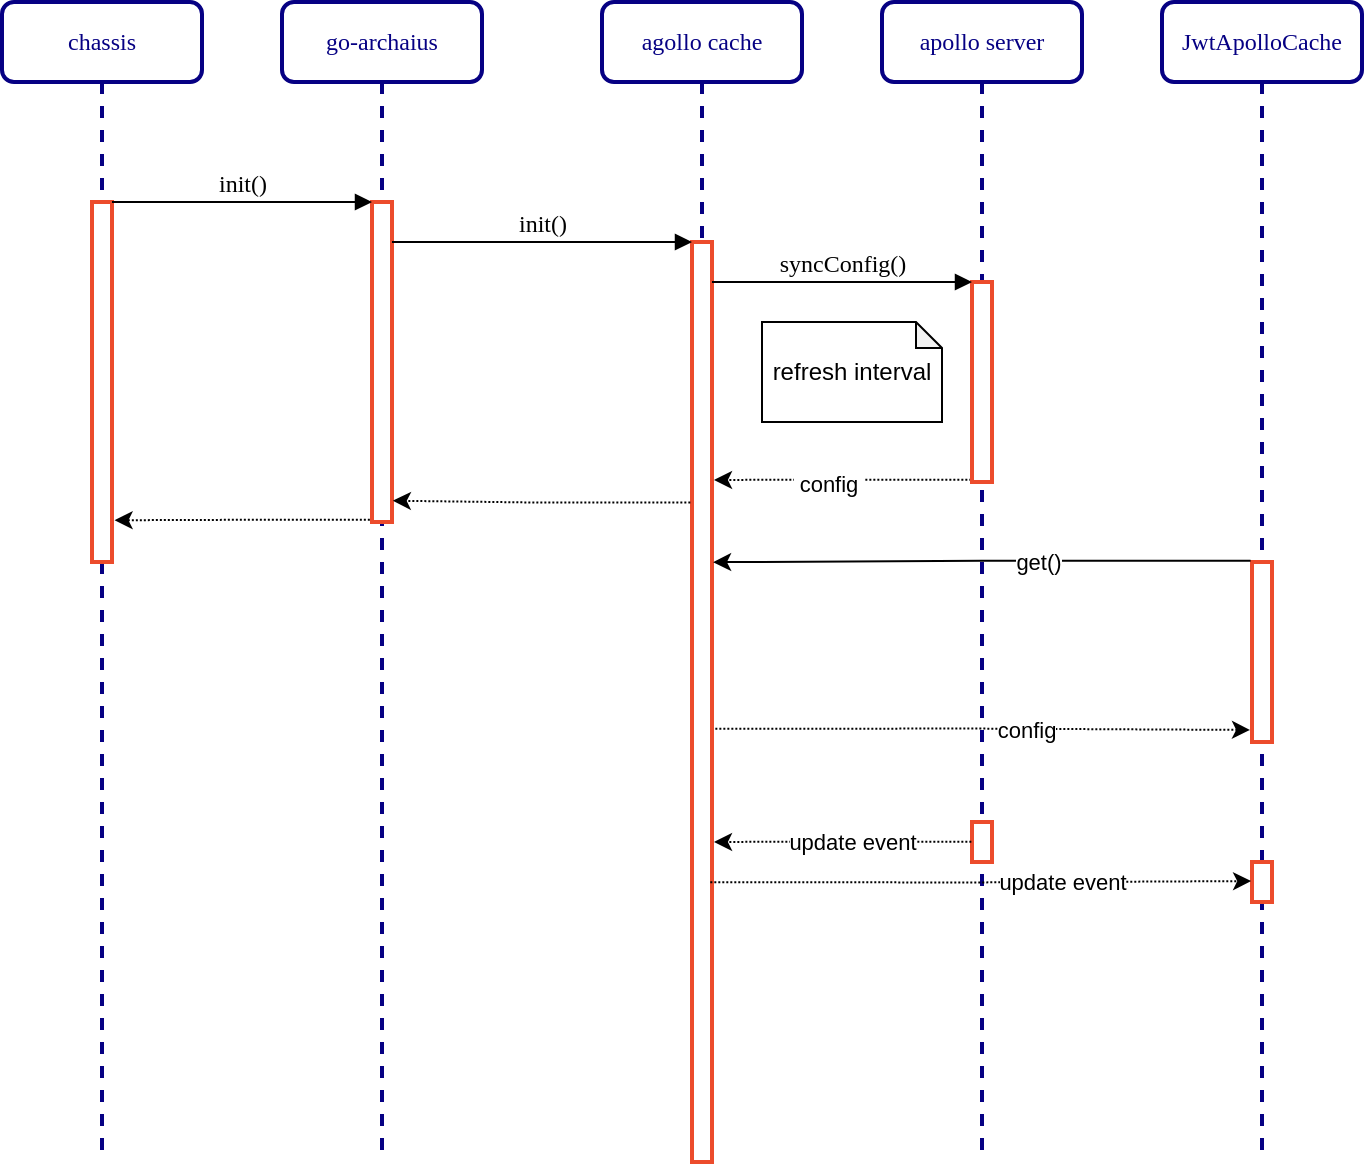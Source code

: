 <mxfile version="16.6.4" type="github">
  <diagram name="Page-1" id="13e1069c-82ec-6db2-03f1-153e76fe0fe0">
    <mxGraphModel dx="1038" dy="590" grid="0" gridSize="10" guides="1" tooltips="1" connect="1" arrows="1" fold="1" page="1" pageScale="1" pageWidth="1100" pageHeight="850" background="none" math="0" shadow="0">
      <root>
        <mxCell id="0" />
        <mxCell id="1" parent="0" />
        <mxCell id="7baba1c4bc27f4b0-2" value="go-archaius" style="shape=umlLifeline;perimeter=lifelinePerimeter;whiteSpace=wrap;html=1;container=1;collapsible=0;recursiveResize=0;outlineConnect=0;rounded=1;shadow=0;comic=0;labelBackgroundColor=none;strokeWidth=2;fontFamily=Verdana;fontSize=12;align=center;strokeColor=#060083;fontColor=#060083;" parent="1" vertex="1">
          <mxGeometry x="240" y="80" width="100" height="580" as="geometry" />
        </mxCell>
        <mxCell id="7baba1c4bc27f4b0-10" value="" style="html=1;points=[];perimeter=orthogonalPerimeter;rounded=0;shadow=0;comic=0;labelBackgroundColor=none;strokeWidth=2;fontFamily=Verdana;fontSize=12;align=center;strokeColor=#EC4C2C;" parent="7baba1c4bc27f4b0-2" vertex="1">
          <mxGeometry x="45" y="100" width="10" height="160" as="geometry" />
        </mxCell>
        <mxCell id="7baba1c4bc27f4b0-3" value="agollo cache" style="shape=umlLifeline;perimeter=lifelinePerimeter;whiteSpace=wrap;html=1;container=1;collapsible=0;recursiveResize=0;outlineConnect=0;rounded=1;shadow=0;comic=0;labelBackgroundColor=none;strokeWidth=2;fontFamily=Verdana;fontSize=12;align=center;strokeColor=#060083;fontColor=#060083;" parent="1" vertex="1">
          <mxGeometry x="400" y="80" width="100" height="580" as="geometry" />
        </mxCell>
        <mxCell id="7baba1c4bc27f4b0-13" value="" style="html=1;points=[];perimeter=orthogonalPerimeter;rounded=0;shadow=0;comic=0;labelBackgroundColor=none;strokeWidth=2;fontFamily=Verdana;fontSize=12;align=center;strokeColor=#EC4C2C;" parent="7baba1c4bc27f4b0-3" vertex="1">
          <mxGeometry x="45" y="120" width="10" height="460" as="geometry" />
        </mxCell>
        <mxCell id="7baba1c4bc27f4b0-4" value="apollo server" style="shape=umlLifeline;perimeter=lifelinePerimeter;whiteSpace=wrap;html=1;container=1;collapsible=0;recursiveResize=0;outlineConnect=0;rounded=1;shadow=0;comic=0;labelBackgroundColor=none;strokeWidth=2;fontFamily=Verdana;fontSize=12;align=center;strokeColor=#060083;fontColor=#060083;" parent="1" vertex="1">
          <mxGeometry x="540" y="80" width="100" height="580" as="geometry" />
        </mxCell>
        <mxCell id="gveuww5ipjgfqFw71CMf-23" value="" style="html=1;points=[];perimeter=orthogonalPerimeter;rounded=0;shadow=0;comic=0;labelBackgroundColor=none;strokeWidth=2;fontFamily=Verdana;fontSize=12;align=center;strokeColor=#EC4C2C;" vertex="1" parent="7baba1c4bc27f4b0-4">
          <mxGeometry x="45" y="410" width="10" height="20" as="geometry" />
        </mxCell>
        <mxCell id="gveuww5ipjgfqFw71CMf-21" style="edgeStyle=orthogonalEdgeStyle;rounded=0;orthogonalLoop=1;jettySize=auto;html=1;exitX=-0.033;exitY=0.989;exitDx=0;exitDy=0;exitPerimeter=0;dashed=1;dashPattern=1 1;" edge="1" parent="7baba1c4bc27f4b0-4">
          <mxGeometry relative="1" as="geometry">
            <mxPoint x="-84" y="420.0" as="targetPoint" />
            <Array as="points">
              <mxPoint x="-60" y="420" />
              <mxPoint x="-60" y="420" />
            </Array>
            <mxPoint x="44.67" y="419.9" as="sourcePoint" />
          </mxGeometry>
        </mxCell>
        <mxCell id="gveuww5ipjgfqFw71CMf-22" value="update event" style="edgeLabel;html=1;align=center;verticalAlign=middle;resizable=0;points=[];" vertex="1" connectable="0" parent="gveuww5ipjgfqFw71CMf-21">
          <mxGeometry x="0.113" y="2" relative="1" as="geometry">
            <mxPoint x="12" y="-2" as="offset" />
          </mxGeometry>
        </mxCell>
        <mxCell id="7baba1c4bc27f4b0-5" value="JwtApolloCache" style="shape=umlLifeline;perimeter=lifelinePerimeter;whiteSpace=wrap;html=1;container=1;collapsible=0;recursiveResize=0;outlineConnect=0;rounded=1;shadow=0;comic=0;labelBackgroundColor=none;strokeWidth=2;fontFamily=Verdana;fontSize=12;align=center;strokeColor=#060083;fontColor=#060083;" parent="1" vertex="1">
          <mxGeometry x="680" y="80" width="100" height="580" as="geometry" />
        </mxCell>
        <mxCell id="gveuww5ipjgfqFw71CMf-5" value="" style="html=1;points=[];perimeter=orthogonalPerimeter;rounded=0;shadow=0;comic=0;labelBackgroundColor=none;strokeWidth=2;fontFamily=Verdana;fontSize=12;align=center;strokeColor=#EC4C2C;" vertex="1" parent="7baba1c4bc27f4b0-5">
          <mxGeometry x="45" y="280" width="10" height="90" as="geometry" />
        </mxCell>
        <mxCell id="gveuww5ipjgfqFw71CMf-27" value="" style="html=1;points=[];perimeter=orthogonalPerimeter;rounded=0;shadow=0;comic=0;labelBackgroundColor=none;strokeWidth=2;fontFamily=Verdana;fontSize=12;align=center;strokeColor=#EC4C2C;" vertex="1" parent="7baba1c4bc27f4b0-5">
          <mxGeometry x="45" y="430" width="10" height="20" as="geometry" />
        </mxCell>
        <mxCell id="7baba1c4bc27f4b0-8" value="chassis" style="shape=umlLifeline;perimeter=lifelinePerimeter;whiteSpace=wrap;html=1;container=1;collapsible=0;recursiveResize=0;outlineConnect=0;rounded=1;shadow=0;comic=0;labelBackgroundColor=none;strokeWidth=2;fontFamily=Verdana;fontSize=12;align=center;strokeColor=#060083;fontColor=#060083;" parent="1" vertex="1">
          <mxGeometry x="100" y="80" width="100" height="580" as="geometry" />
        </mxCell>
        <mxCell id="7baba1c4bc27f4b0-9" value="" style="html=1;points=[];perimeter=orthogonalPerimeter;rounded=0;shadow=0;comic=0;labelBackgroundColor=none;strokeWidth=2;fontFamily=Verdana;fontSize=12;align=center;fontColor=#FFFFFF;strokeColor=#EC4C2C;" parent="7baba1c4bc27f4b0-8" vertex="1">
          <mxGeometry x="45" y="100" width="10" height="180" as="geometry" />
        </mxCell>
        <mxCell id="gveuww5ipjgfqFw71CMf-2" style="edgeStyle=orthogonalEdgeStyle;rounded=0;orthogonalLoop=1;jettySize=auto;html=1;exitX=-0.033;exitY=0.989;exitDx=0;exitDy=0;exitPerimeter=0;dashed=1;dashPattern=1 1;" edge="1" parent="1" source="7baba1c4bc27f4b0-16">
          <mxGeometry relative="1" as="geometry">
            <mxPoint x="456" y="319" as="targetPoint" />
            <Array as="points">
              <mxPoint x="480" y="319" />
              <mxPoint x="480" y="319" />
            </Array>
          </mxGeometry>
        </mxCell>
        <mxCell id="gveuww5ipjgfqFw71CMf-7" value="&amp;nbsp;config&amp;nbsp;" style="edgeLabel;html=1;align=center;verticalAlign=middle;resizable=0;points=[];" vertex="1" connectable="0" parent="gveuww5ipjgfqFw71CMf-2">
          <mxGeometry x="0.113" y="2" relative="1" as="geometry">
            <mxPoint as="offset" />
          </mxGeometry>
        </mxCell>
        <mxCell id="7baba1c4bc27f4b0-16" value="" style="html=1;points=[];perimeter=orthogonalPerimeter;rounded=0;shadow=0;comic=0;labelBackgroundColor=none;strokeWidth=2;fontFamily=Verdana;fontSize=12;align=center;strokeColor=#EC4C2C;" parent="1" vertex="1">
          <mxGeometry x="585" y="220" width="10" height="100" as="geometry" />
        </mxCell>
        <mxCell id="7baba1c4bc27f4b0-17" value="syncConfig()" style="html=1;verticalAlign=bottom;endArrow=block;labelBackgroundColor=none;fontFamily=Verdana;fontSize=12;edgeStyle=elbowEdgeStyle;elbow=vertical;" parent="1" source="7baba1c4bc27f4b0-13" target="7baba1c4bc27f4b0-16" edge="1">
          <mxGeometry relative="1" as="geometry">
            <mxPoint x="510" y="220" as="sourcePoint" />
            <Array as="points">
              <mxPoint x="460" y="220" />
            </Array>
          </mxGeometry>
        </mxCell>
        <mxCell id="7baba1c4bc27f4b0-11" value="init()" style="html=1;verticalAlign=bottom;endArrow=block;entryX=0;entryY=0;labelBackgroundColor=none;fontFamily=Verdana;fontSize=12;edgeStyle=elbowEdgeStyle;elbow=vertical;" parent="1" source="7baba1c4bc27f4b0-9" target="7baba1c4bc27f4b0-10" edge="1">
          <mxGeometry relative="1" as="geometry">
            <mxPoint x="220" y="190" as="sourcePoint" />
          </mxGeometry>
        </mxCell>
        <mxCell id="7baba1c4bc27f4b0-14" value="init()" style="html=1;verticalAlign=bottom;endArrow=block;entryX=0;entryY=0;labelBackgroundColor=none;fontFamily=Verdana;fontSize=12;edgeStyle=elbowEdgeStyle;elbow=vertical;" parent="1" source="7baba1c4bc27f4b0-10" target="7baba1c4bc27f4b0-13" edge="1">
          <mxGeometry relative="1" as="geometry">
            <mxPoint x="370" y="200" as="sourcePoint" />
          </mxGeometry>
        </mxCell>
        <mxCell id="gveuww5ipjgfqFw71CMf-4" style="edgeStyle=orthogonalEdgeStyle;rounded=0;orthogonalLoop=1;jettySize=auto;html=1;exitX=-0.108;exitY=0.993;exitDx=0;exitDy=0;exitPerimeter=0;entryX=1.129;entryY=0.884;entryDx=0;entryDy=0;entryPerimeter=0;dashed=1;dashPattern=1 1;" edge="1" parent="1" source="7baba1c4bc27f4b0-10" target="7baba1c4bc27f4b0-9">
          <mxGeometry relative="1" as="geometry" />
        </mxCell>
        <mxCell id="gveuww5ipjgfqFw71CMf-11" style="edgeStyle=orthogonalEdgeStyle;orthogonalLoop=1;jettySize=auto;html=1;entryX=1.042;entryY=0.996;entryDx=0;entryDy=0;entryPerimeter=0;rounded=0;exitX=-0.083;exitY=0.305;exitDx=0;exitDy=0;exitPerimeter=0;dashed=1;dashPattern=1 1;" edge="1" parent="1">
          <mxGeometry relative="1" as="geometry">
            <mxPoint x="444.17" y="330.3" as="sourcePoint" />
            <mxPoint x="295.42" y="329.36" as="targetPoint" />
            <Array as="points">
              <mxPoint x="370" y="330" />
              <mxPoint x="295" y="330" />
            </Array>
          </mxGeometry>
        </mxCell>
        <mxCell id="gveuww5ipjgfqFw71CMf-13" style="edgeStyle=orthogonalEdgeStyle;rounded=0;orthogonalLoop=1;jettySize=auto;html=1;entryX=1.055;entryY=0.348;entryDx=0;entryDy=0;entryPerimeter=0;exitX=-0.071;exitY=-0.007;exitDx=0;exitDy=0;exitPerimeter=0;" edge="1" parent="1" source="gveuww5ipjgfqFw71CMf-5" target="7baba1c4bc27f4b0-13">
          <mxGeometry relative="1" as="geometry">
            <Array as="points">
              <mxPoint x="590" y="359" />
            </Array>
          </mxGeometry>
        </mxCell>
        <mxCell id="gveuww5ipjgfqFw71CMf-14" value="get()" style="edgeLabel;html=1;align=center;verticalAlign=middle;resizable=0;points=[];" vertex="1" connectable="0" parent="gveuww5ipjgfqFw71CMf-13">
          <mxGeometry x="-0.204" relative="1" as="geometry">
            <mxPoint as="offset" />
          </mxGeometry>
        </mxCell>
        <mxCell id="gveuww5ipjgfqFw71CMf-15" style="edgeStyle=orthogonalEdgeStyle;rounded=0;orthogonalLoop=1;jettySize=auto;html=1;entryX=-0.1;entryY=0.933;entryDx=0;entryDy=0;entryPerimeter=0;exitX=1.167;exitY=0.529;exitDx=0;exitDy=0;exitPerimeter=0;dashed=1;dashPattern=1 1;" edge="1" parent="1" source="7baba1c4bc27f4b0-13" target="gveuww5ipjgfqFw71CMf-5">
          <mxGeometry relative="1" as="geometry" />
        </mxCell>
        <mxCell id="gveuww5ipjgfqFw71CMf-16" value="config" style="edgeLabel;html=1;align=center;verticalAlign=middle;resizable=0;points=[];" vertex="1" connectable="0" parent="gveuww5ipjgfqFw71CMf-15">
          <mxGeometry x="0.162" relative="1" as="geometry">
            <mxPoint as="offset" />
          </mxGeometry>
        </mxCell>
        <mxCell id="gveuww5ipjgfqFw71CMf-26" value="refresh interval" style="shape=note;whiteSpace=wrap;html=1;backgroundOutline=1;darkOpacity=0.05;size=13;" vertex="1" parent="1">
          <mxGeometry x="480" y="240" width="90" height="50" as="geometry" />
        </mxCell>
        <mxCell id="gveuww5ipjgfqFw71CMf-28" style="edgeStyle=orthogonalEdgeStyle;rounded=0;orthogonalLoop=1;jettySize=auto;html=1;entryX=-0.045;entryY=0.477;entryDx=0;entryDy=0;entryPerimeter=0;dashed=1;dashPattern=1 1;fontColor=#FFFFFF;exitX=0.915;exitY=0.696;exitDx=0;exitDy=0;exitPerimeter=0;" edge="1" parent="1" source="7baba1c4bc27f4b0-13" target="gveuww5ipjgfqFw71CMf-27">
          <mxGeometry relative="1" as="geometry" />
        </mxCell>
        <mxCell id="gveuww5ipjgfqFw71CMf-29" value="&lt;font color=&quot;#000000&quot;&gt;update event&lt;/font&gt;" style="edgeLabel;html=1;align=center;verticalAlign=middle;resizable=0;points=[];fontColor=#FFFFFF;" vertex="1" connectable="0" parent="gveuww5ipjgfqFw71CMf-28">
          <mxGeometry x="0.303" y="-1" relative="1" as="geometry">
            <mxPoint y="-1" as="offset" />
          </mxGeometry>
        </mxCell>
      </root>
    </mxGraphModel>
  </diagram>
</mxfile>

